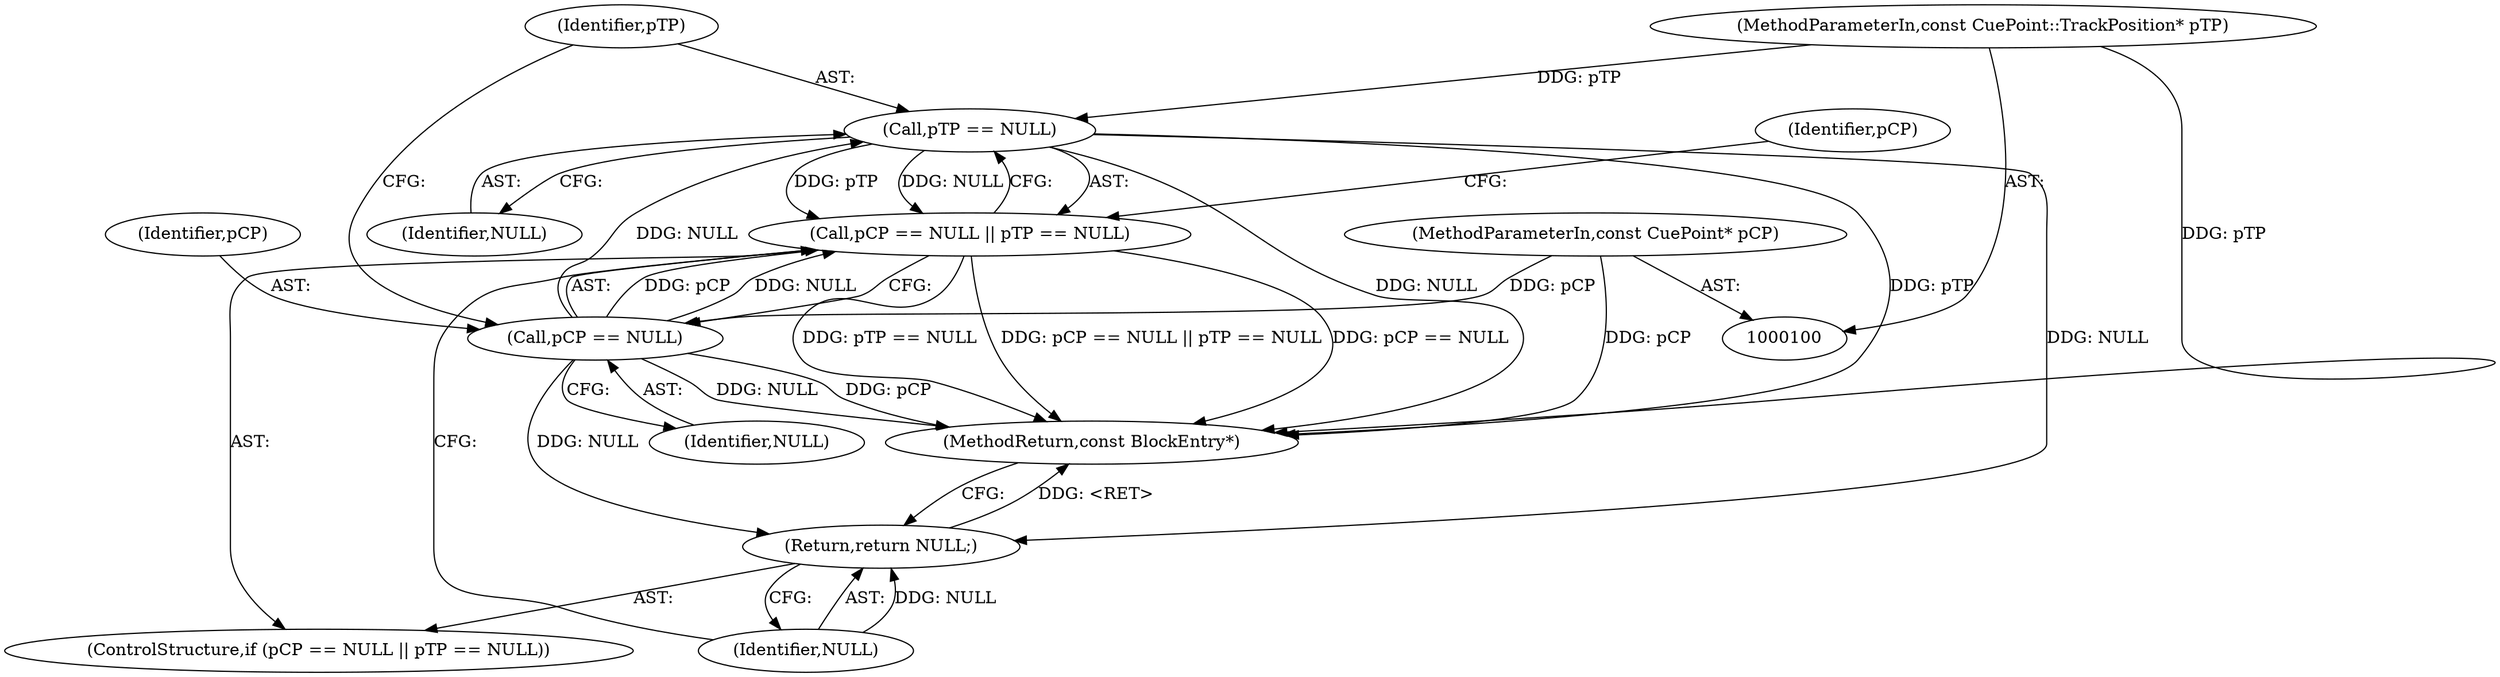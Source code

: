 digraph "0_Android_cc274e2abe8b2a6698a5c47d8aa4bb45f1f9538d_11@pointer" {
"1000109" [label="(Call,pTP == NULL)"];
"1000102" [label="(MethodParameterIn,const CuePoint::TrackPosition* pTP)"];
"1000106" [label="(Call,pCP == NULL)"];
"1000101" [label="(MethodParameterIn,const CuePoint* pCP)"];
"1000105" [label="(Call,pCP == NULL || pTP == NULL)"];
"1000112" [label="(Return,return NULL;)"];
"1000102" [label="(MethodParameterIn,const CuePoint::TrackPosition* pTP)"];
"1000113" [label="(Identifier,NULL)"];
"1000109" [label="(Call,pTP == NULL)"];
"1000117" [label="(Identifier,pCP)"];
"1000104" [label="(ControlStructure,if (pCP == NULL || pTP == NULL))"];
"1000107" [label="(Identifier,pCP)"];
"1000106" [label="(Call,pCP == NULL)"];
"1000120" [label="(MethodReturn,const BlockEntry*)"];
"1000111" [label="(Identifier,NULL)"];
"1000105" [label="(Call,pCP == NULL || pTP == NULL)"];
"1000110" [label="(Identifier,pTP)"];
"1000112" [label="(Return,return NULL;)"];
"1000101" [label="(MethodParameterIn,const CuePoint* pCP)"];
"1000108" [label="(Identifier,NULL)"];
"1000109" -> "1000105"  [label="AST: "];
"1000109" -> "1000111"  [label="CFG: "];
"1000110" -> "1000109"  [label="AST: "];
"1000111" -> "1000109"  [label="AST: "];
"1000105" -> "1000109"  [label="CFG: "];
"1000109" -> "1000120"  [label="DDG: pTP"];
"1000109" -> "1000120"  [label="DDG: NULL"];
"1000109" -> "1000105"  [label="DDG: pTP"];
"1000109" -> "1000105"  [label="DDG: NULL"];
"1000102" -> "1000109"  [label="DDG: pTP"];
"1000106" -> "1000109"  [label="DDG: NULL"];
"1000109" -> "1000112"  [label="DDG: NULL"];
"1000102" -> "1000100"  [label="AST: "];
"1000102" -> "1000120"  [label="DDG: pTP"];
"1000106" -> "1000105"  [label="AST: "];
"1000106" -> "1000108"  [label="CFG: "];
"1000107" -> "1000106"  [label="AST: "];
"1000108" -> "1000106"  [label="AST: "];
"1000110" -> "1000106"  [label="CFG: "];
"1000105" -> "1000106"  [label="CFG: "];
"1000106" -> "1000120"  [label="DDG: NULL"];
"1000106" -> "1000120"  [label="DDG: pCP"];
"1000106" -> "1000105"  [label="DDG: pCP"];
"1000106" -> "1000105"  [label="DDG: NULL"];
"1000101" -> "1000106"  [label="DDG: pCP"];
"1000106" -> "1000112"  [label="DDG: NULL"];
"1000101" -> "1000100"  [label="AST: "];
"1000101" -> "1000120"  [label="DDG: pCP"];
"1000105" -> "1000104"  [label="AST: "];
"1000113" -> "1000105"  [label="CFG: "];
"1000117" -> "1000105"  [label="CFG: "];
"1000105" -> "1000120"  [label="DDG: pCP == NULL || pTP == NULL"];
"1000105" -> "1000120"  [label="DDG: pCP == NULL"];
"1000105" -> "1000120"  [label="DDG: pTP == NULL"];
"1000112" -> "1000104"  [label="AST: "];
"1000112" -> "1000113"  [label="CFG: "];
"1000113" -> "1000112"  [label="AST: "];
"1000120" -> "1000112"  [label="CFG: "];
"1000112" -> "1000120"  [label="DDG: <RET>"];
"1000113" -> "1000112"  [label="DDG: NULL"];
}

